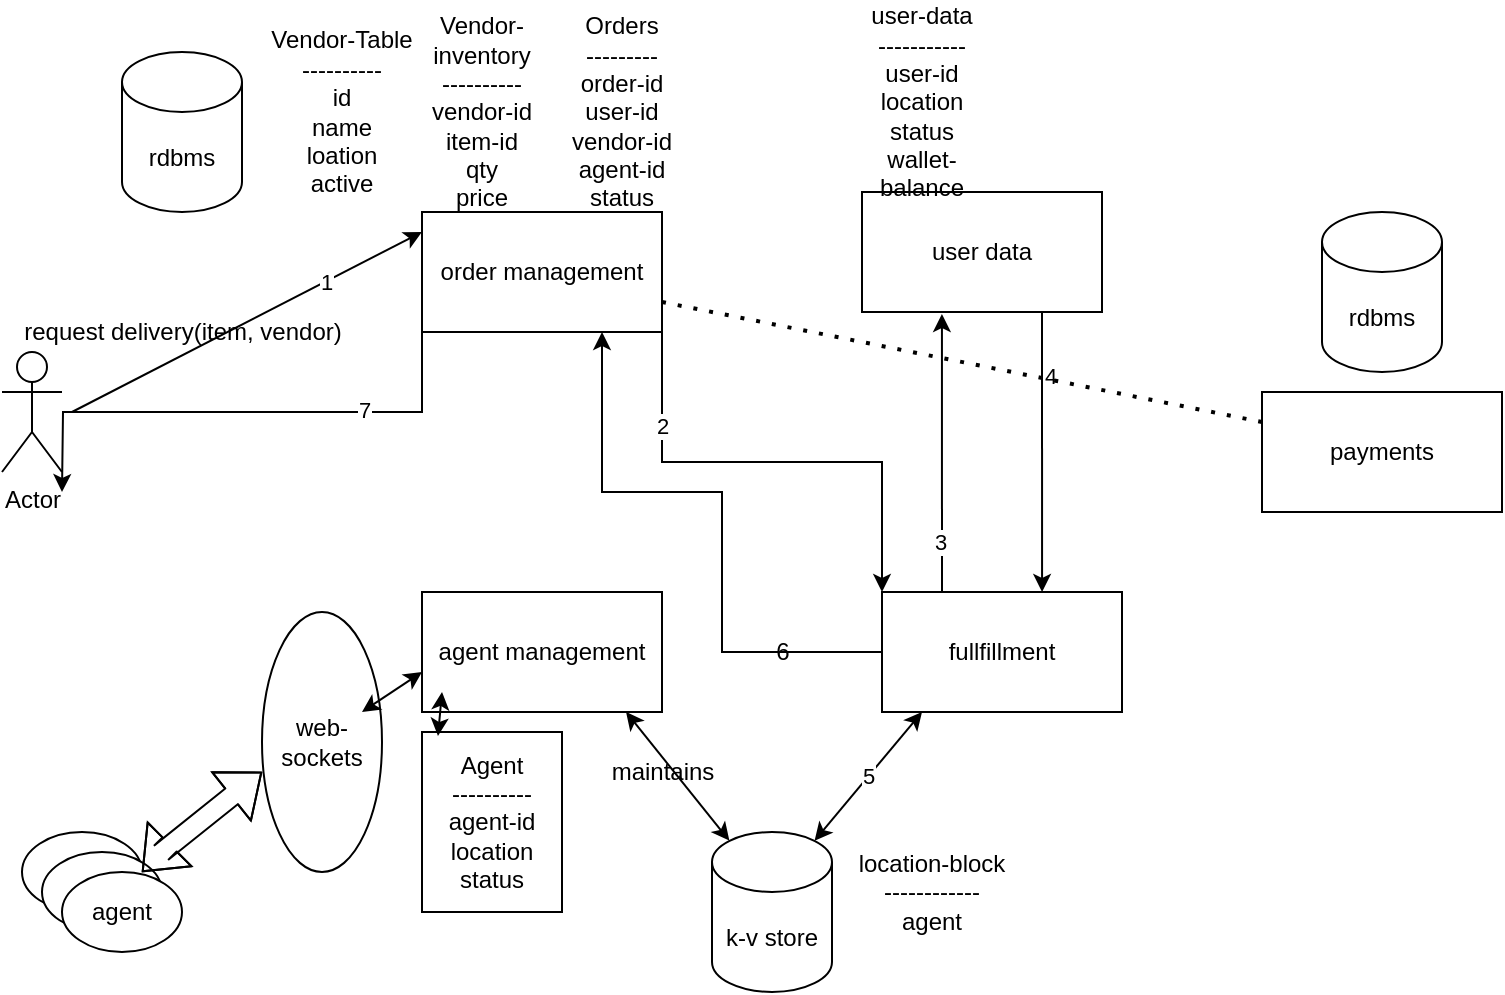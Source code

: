 <mxfile version="14.6.13" type="github">
  <diagram id="0LD3cCypj4rt5kO4Wx7W" name="Page-1">
    <mxGraphModel dx="946" dy="614" grid="1" gridSize="10" guides="1" tooltips="1" connect="1" arrows="1" fold="1" page="1" pageScale="1" pageWidth="850" pageHeight="1100" math="0" shadow="0">
      <root>
        <mxCell id="0" />
        <mxCell id="1" parent="0" />
        <mxCell id="r1hpB0FWcY8ZS5Hj1u0_-1" value="agent management" style="rounded=0;whiteSpace=wrap;html=1;" vertex="1" parent="1">
          <mxGeometry x="220" y="300" width="120" height="60" as="geometry" />
        </mxCell>
        <mxCell id="r1hpB0FWcY8ZS5Hj1u0_-27" style="edgeStyle=orthogonalEdgeStyle;rounded=0;orthogonalLoop=1;jettySize=auto;html=1;exitX=1;exitY=1;exitDx=0;exitDy=0;entryX=0;entryY=0;entryDx=0;entryDy=0;" edge="1" parent="1" source="r1hpB0FWcY8ZS5Hj1u0_-2" target="r1hpB0FWcY8ZS5Hj1u0_-4">
          <mxGeometry relative="1" as="geometry" />
        </mxCell>
        <mxCell id="r1hpB0FWcY8ZS5Hj1u0_-28" value="2" style="edgeLabel;html=1;align=center;verticalAlign=middle;resizable=0;points=[];" vertex="1" connectable="0" parent="r1hpB0FWcY8ZS5Hj1u0_-27">
          <mxGeometry x="-0.608" relative="1" as="geometry">
            <mxPoint as="offset" />
          </mxGeometry>
        </mxCell>
        <mxCell id="r1hpB0FWcY8ZS5Hj1u0_-42" style="edgeStyle=orthogonalEdgeStyle;rounded=0;orthogonalLoop=1;jettySize=auto;html=1;exitX=0;exitY=1;exitDx=0;exitDy=0;" edge="1" parent="1" source="r1hpB0FWcY8ZS5Hj1u0_-2">
          <mxGeometry relative="1" as="geometry">
            <mxPoint x="40" y="250" as="targetPoint" />
          </mxGeometry>
        </mxCell>
        <mxCell id="r1hpB0FWcY8ZS5Hj1u0_-43" value="7" style="edgeLabel;html=1;align=center;verticalAlign=middle;resizable=0;points=[];" vertex="1" connectable="0" parent="r1hpB0FWcY8ZS5Hj1u0_-42">
          <mxGeometry x="-0.469" y="-1" relative="1" as="geometry">
            <mxPoint as="offset" />
          </mxGeometry>
        </mxCell>
        <mxCell id="r1hpB0FWcY8ZS5Hj1u0_-2" value="order management" style="rounded=0;whiteSpace=wrap;html=1;" vertex="1" parent="1">
          <mxGeometry x="220" y="110" width="120" height="60" as="geometry" />
        </mxCell>
        <mxCell id="r1hpB0FWcY8ZS5Hj1u0_-31" style="edgeStyle=orthogonalEdgeStyle;rounded=0;orthogonalLoop=1;jettySize=auto;html=1;exitX=0.75;exitY=1;exitDx=0;exitDy=0;entryX=0.667;entryY=0;entryDx=0;entryDy=0;entryPerimeter=0;" edge="1" parent="1" source="r1hpB0FWcY8ZS5Hj1u0_-3" target="r1hpB0FWcY8ZS5Hj1u0_-4">
          <mxGeometry relative="1" as="geometry" />
        </mxCell>
        <mxCell id="r1hpB0FWcY8ZS5Hj1u0_-32" value="4" style="edgeLabel;html=1;align=center;verticalAlign=middle;resizable=0;points=[];" vertex="1" connectable="0" parent="r1hpB0FWcY8ZS5Hj1u0_-31">
          <mxGeometry x="-0.543" y="4" relative="1" as="geometry">
            <mxPoint as="offset" />
          </mxGeometry>
        </mxCell>
        <mxCell id="r1hpB0FWcY8ZS5Hj1u0_-3" value="user data" style="rounded=0;whiteSpace=wrap;html=1;" vertex="1" parent="1">
          <mxGeometry x="440" y="100" width="120" height="60" as="geometry" />
        </mxCell>
        <mxCell id="r1hpB0FWcY8ZS5Hj1u0_-29" style="edgeStyle=orthogonalEdgeStyle;rounded=0;orthogonalLoop=1;jettySize=auto;html=1;exitX=0.25;exitY=0;exitDx=0;exitDy=0;entryX=0.333;entryY=1.017;entryDx=0;entryDy=0;entryPerimeter=0;" edge="1" parent="1" source="r1hpB0FWcY8ZS5Hj1u0_-4" target="r1hpB0FWcY8ZS5Hj1u0_-3">
          <mxGeometry relative="1" as="geometry" />
        </mxCell>
        <mxCell id="r1hpB0FWcY8ZS5Hj1u0_-30" value="3" style="edgeLabel;html=1;align=center;verticalAlign=middle;resizable=0;points=[];" vertex="1" connectable="0" parent="r1hpB0FWcY8ZS5Hj1u0_-29">
          <mxGeometry x="-0.64" y="1" relative="1" as="geometry">
            <mxPoint as="offset" />
          </mxGeometry>
        </mxCell>
        <mxCell id="r1hpB0FWcY8ZS5Hj1u0_-40" style="edgeStyle=orthogonalEdgeStyle;rounded=0;orthogonalLoop=1;jettySize=auto;html=1;exitX=0;exitY=0.5;exitDx=0;exitDy=0;entryX=0.75;entryY=1;entryDx=0;entryDy=0;" edge="1" parent="1" source="r1hpB0FWcY8ZS5Hj1u0_-4" target="r1hpB0FWcY8ZS5Hj1u0_-2">
          <mxGeometry relative="1" as="geometry">
            <Array as="points">
              <mxPoint x="370" y="330" />
              <mxPoint x="370" y="250" />
              <mxPoint x="310" y="250" />
            </Array>
          </mxGeometry>
        </mxCell>
        <mxCell id="r1hpB0FWcY8ZS5Hj1u0_-4" value="fullfillment" style="rounded=0;whiteSpace=wrap;html=1;" vertex="1" parent="1">
          <mxGeometry x="450" y="300" width="120" height="60" as="geometry" />
        </mxCell>
        <mxCell id="r1hpB0FWcY8ZS5Hj1u0_-7" value="Actor" style="shape=umlActor;verticalLabelPosition=bottom;verticalAlign=top;html=1;outlineConnect=0;" vertex="1" parent="1">
          <mxGeometry x="10" y="180" width="30" height="60" as="geometry" />
        </mxCell>
        <mxCell id="r1hpB0FWcY8ZS5Hj1u0_-8" value="agent" style="ellipse;whiteSpace=wrap;html=1;" vertex="1" parent="1">
          <mxGeometry x="20" y="420" width="60" height="40" as="geometry" />
        </mxCell>
        <mxCell id="r1hpB0FWcY8ZS5Hj1u0_-9" value="agent" style="ellipse;whiteSpace=wrap;html=1;" vertex="1" parent="1">
          <mxGeometry x="30" y="430" width="60" height="40" as="geometry" />
        </mxCell>
        <mxCell id="r1hpB0FWcY8ZS5Hj1u0_-10" value="agent" style="ellipse;whiteSpace=wrap;html=1;" vertex="1" parent="1">
          <mxGeometry x="40" y="440" width="60" height="40" as="geometry" />
        </mxCell>
        <mxCell id="r1hpB0FWcY8ZS5Hj1u0_-12" value="" style="endArrow=classic;html=1;" edge="1" parent="1">
          <mxGeometry width="50" height="50" relative="1" as="geometry">
            <mxPoint x="45" y="210" as="sourcePoint" />
            <mxPoint x="220" y="120" as="targetPoint" />
          </mxGeometry>
        </mxCell>
        <mxCell id="r1hpB0FWcY8ZS5Hj1u0_-26" value="1" style="edgeLabel;html=1;align=center;verticalAlign=middle;resizable=0;points=[];" vertex="1" connectable="0" parent="r1hpB0FWcY8ZS5Hj1u0_-12">
          <mxGeometry x="0.441" relative="1" as="geometry">
            <mxPoint as="offset" />
          </mxGeometry>
        </mxCell>
        <mxCell id="r1hpB0FWcY8ZS5Hj1u0_-13" value="request delivery(item, vendor)" style="text;html=1;align=center;verticalAlign=middle;resizable=0;points=[];autosize=1;strokeColor=none;" vertex="1" parent="1">
          <mxGeometry x="15" y="160" width="170" height="20" as="geometry" />
        </mxCell>
        <mxCell id="r1hpB0FWcY8ZS5Hj1u0_-14" value="Vendor-Table&lt;br&gt;----------&lt;br&gt;id&lt;br&gt;name&lt;br&gt;loation&lt;br&gt;active" style="text;html=1;strokeColor=none;fillColor=none;align=center;verticalAlign=middle;whiteSpace=wrap;rounded=0;" vertex="1" parent="1">
          <mxGeometry x="140" y="10" width="80" height="100" as="geometry" />
        </mxCell>
        <mxCell id="r1hpB0FWcY8ZS5Hj1u0_-15" value="Vendor-inventory&lt;br&gt;----------&lt;br&gt;vendor-id&lt;br&gt;item-id&lt;br&gt;qty&lt;br&gt;price" style="text;html=1;strokeColor=none;fillColor=none;align=center;verticalAlign=middle;whiteSpace=wrap;rounded=0;" vertex="1" parent="1">
          <mxGeometry x="210" y="10" width="80" height="100" as="geometry" />
        </mxCell>
        <mxCell id="r1hpB0FWcY8ZS5Hj1u0_-16" value="user-data&lt;br&gt;-----------&lt;br&gt;user-id&lt;br&gt;location&lt;br&gt;status&lt;br&gt;wallet-balance" style="text;html=1;strokeColor=none;fillColor=none;align=center;verticalAlign=middle;whiteSpace=wrap;rounded=0;" vertex="1" parent="1">
          <mxGeometry x="440" y="10" width="60" height="90" as="geometry" />
        </mxCell>
        <mxCell id="r1hpB0FWcY8ZS5Hj1u0_-17" value="Orders&lt;br&gt;---------&lt;br&gt;order-id&lt;br&gt;user-id&lt;br&gt;vendor-id&lt;br&gt;agent-id&lt;br&gt;status" style="text;html=1;strokeColor=none;fillColor=none;align=center;verticalAlign=middle;whiteSpace=wrap;rounded=0;" vertex="1" parent="1">
          <mxGeometry x="290" y="15" width="60" height="90" as="geometry" />
        </mxCell>
        <mxCell id="r1hpB0FWcY8ZS5Hj1u0_-18" value="Agent&lt;br&gt;----------&lt;br&gt;agent-id&lt;br&gt;location&lt;br&gt;status" style="rounded=0;whiteSpace=wrap;html=1;" vertex="1" parent="1">
          <mxGeometry x="220" y="370" width="70" height="90" as="geometry" />
        </mxCell>
        <mxCell id="r1hpB0FWcY8ZS5Hj1u0_-19" value="payments" style="rounded=0;whiteSpace=wrap;html=1;" vertex="1" parent="1">
          <mxGeometry x="640" y="200" width="120" height="60" as="geometry" />
        </mxCell>
        <mxCell id="r1hpB0FWcY8ZS5Hj1u0_-20" value="rdbms" style="shape=cylinder3;whiteSpace=wrap;html=1;boundedLbl=1;backgroundOutline=1;size=15;" vertex="1" parent="1">
          <mxGeometry x="70" y="30" width="60" height="80" as="geometry" />
        </mxCell>
        <mxCell id="r1hpB0FWcY8ZS5Hj1u0_-21" value="rdbms" style="shape=cylinder3;whiteSpace=wrap;html=1;boundedLbl=1;backgroundOutline=1;size=15;" vertex="1" parent="1">
          <mxGeometry x="670" y="110" width="60" height="80" as="geometry" />
        </mxCell>
        <mxCell id="r1hpB0FWcY8ZS5Hj1u0_-22" value="web-sockets" style="ellipse;whiteSpace=wrap;html=1;" vertex="1" parent="1">
          <mxGeometry x="140" y="310" width="60" height="130" as="geometry" />
        </mxCell>
        <mxCell id="r1hpB0FWcY8ZS5Hj1u0_-23" value="" style="shape=flexArrow;endArrow=classic;startArrow=classic;html=1;" edge="1" parent="1">
          <mxGeometry width="100" height="100" relative="1" as="geometry">
            <mxPoint x="80" y="440" as="sourcePoint" />
            <mxPoint x="140" y="390" as="targetPoint" />
            <Array as="points">
              <mxPoint x="90" y="430" />
            </Array>
          </mxGeometry>
        </mxCell>
        <mxCell id="r1hpB0FWcY8ZS5Hj1u0_-24" value="k-v store" style="shape=cylinder3;whiteSpace=wrap;html=1;boundedLbl=1;backgroundOutline=1;size=15;" vertex="1" parent="1">
          <mxGeometry x="365" y="420" width="60" height="80" as="geometry" />
        </mxCell>
        <mxCell id="r1hpB0FWcY8ZS5Hj1u0_-25" value="location-block&lt;br&gt;------------&lt;br&gt;agent" style="text;html=1;strokeColor=none;fillColor=none;align=center;verticalAlign=middle;whiteSpace=wrap;rounded=0;" vertex="1" parent="1">
          <mxGeometry x="425" y="410" width="100" height="80" as="geometry" />
        </mxCell>
        <mxCell id="r1hpB0FWcY8ZS5Hj1u0_-35" value="5" style="endArrow=classic;startArrow=classic;html=1;exitX=0.855;exitY=0;exitDx=0;exitDy=4.35;exitPerimeter=0;" edge="1" parent="1" source="r1hpB0FWcY8ZS5Hj1u0_-24">
          <mxGeometry width="50" height="50" relative="1" as="geometry">
            <mxPoint x="420" y="410" as="sourcePoint" />
            <mxPoint x="470" y="360" as="targetPoint" />
          </mxGeometry>
        </mxCell>
        <mxCell id="r1hpB0FWcY8ZS5Hj1u0_-36" value="" style="endArrow=classic;startArrow=classic;html=1;" edge="1" parent="1">
          <mxGeometry width="50" height="50" relative="1" as="geometry">
            <mxPoint x="190" y="360" as="sourcePoint" />
            <mxPoint x="220" y="340" as="targetPoint" />
          </mxGeometry>
        </mxCell>
        <mxCell id="r1hpB0FWcY8ZS5Hj1u0_-37" value="" style="endArrow=classic;startArrow=classic;html=1;exitX=0.114;exitY=0.022;exitDx=0;exitDy=0;exitPerimeter=0;" edge="1" parent="1" source="r1hpB0FWcY8ZS5Hj1u0_-18">
          <mxGeometry width="50" height="50" relative="1" as="geometry">
            <mxPoint x="200" y="370" as="sourcePoint" />
            <mxPoint x="230" y="350" as="targetPoint" />
          </mxGeometry>
        </mxCell>
        <mxCell id="r1hpB0FWcY8ZS5Hj1u0_-38" value="" style="endArrow=classic;startArrow=classic;html=1;exitX=0.145;exitY=0;exitDx=0;exitDy=4.35;exitPerimeter=0;" edge="1" parent="1" source="r1hpB0FWcY8ZS5Hj1u0_-24">
          <mxGeometry width="50" height="50" relative="1" as="geometry">
            <mxPoint x="320" y="381.98" as="sourcePoint" />
            <mxPoint x="322.02" y="360" as="targetPoint" />
          </mxGeometry>
        </mxCell>
        <mxCell id="r1hpB0FWcY8ZS5Hj1u0_-39" value="maintains" style="text;html=1;align=center;verticalAlign=middle;resizable=0;points=[];autosize=1;strokeColor=none;" vertex="1" parent="1">
          <mxGeometry x="305" y="380" width="70" height="20" as="geometry" />
        </mxCell>
        <mxCell id="r1hpB0FWcY8ZS5Hj1u0_-41" value="6" style="text;html=1;align=center;verticalAlign=middle;resizable=0;points=[];autosize=1;strokeColor=none;" vertex="1" parent="1">
          <mxGeometry x="390" y="320" width="20" height="20" as="geometry" />
        </mxCell>
        <mxCell id="r1hpB0FWcY8ZS5Hj1u0_-46" value="" style="endArrow=none;dashed=1;html=1;dashPattern=1 3;strokeWidth=2;entryX=0;entryY=0.25;entryDx=0;entryDy=0;exitX=1;exitY=0.75;exitDx=0;exitDy=0;" edge="1" parent="1" source="r1hpB0FWcY8ZS5Hj1u0_-2" target="r1hpB0FWcY8ZS5Hj1u0_-19">
          <mxGeometry width="50" height="50" relative="1" as="geometry">
            <mxPoint x="370" y="170" as="sourcePoint" />
            <mxPoint x="420" y="120" as="targetPoint" />
          </mxGeometry>
        </mxCell>
      </root>
    </mxGraphModel>
  </diagram>
</mxfile>
